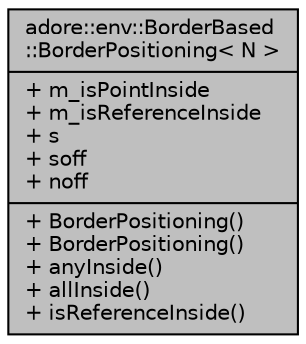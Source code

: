 digraph "adore::env::BorderBased::BorderPositioning&lt; N &gt;"
{
 // LATEX_PDF_SIZE
  edge [fontname="Helvetica",fontsize="10",labelfontname="Helvetica",labelfontsize="10"];
  node [fontname="Helvetica",fontsize="10",shape=record];
  Node1 [label="{adore::env::BorderBased\l::BorderPositioning\< N \>\n|+ m_isPointInside\l+ m_isReferenceInside\l+ s\l+ soff\l+ noff\l|+ BorderPositioning()\l+ BorderPositioning()\l+ anyInside()\l+ allInside()\l+ isReferenceInside()\l}",height=0.2,width=0.4,color="black", fillcolor="grey75", style="filled", fontcolor="black",tooltip=" "];
}
